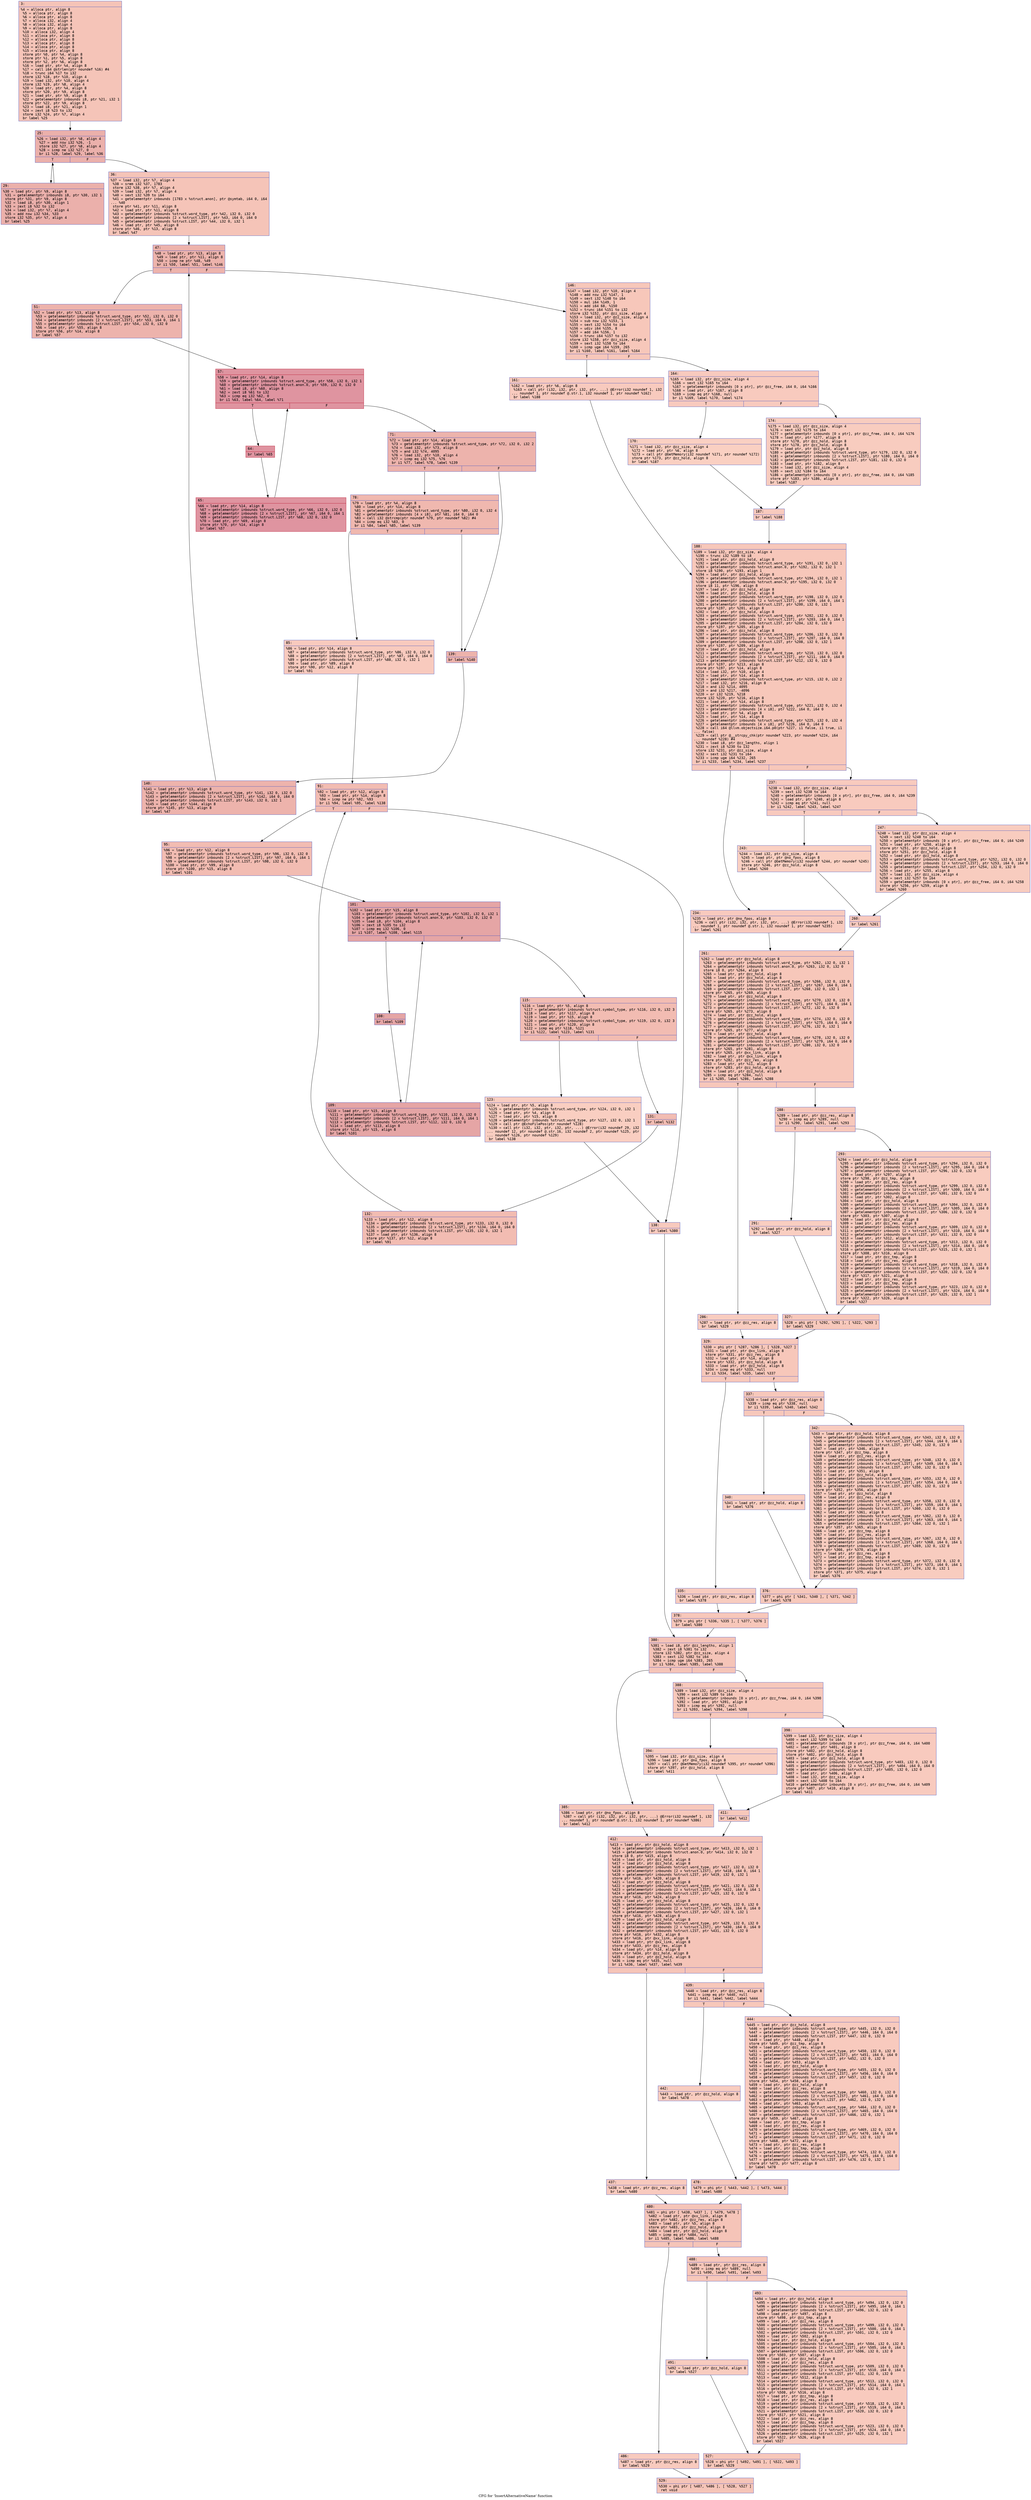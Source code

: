 digraph "CFG for 'InsertAlternativeName' function" {
	label="CFG for 'InsertAlternativeName' function";

	Node0x6000003647d0 [shape=record,color="#3d50c3ff", style=filled, fillcolor="#e97a5f70" fontname="Courier",label="{3:\l|  %4 = alloca ptr, align 8\l  %5 = alloca ptr, align 8\l  %6 = alloca ptr, align 8\l  %7 = alloca i32, align 4\l  %8 = alloca i32, align 4\l  %9 = alloca ptr, align 8\l  %10 = alloca i32, align 4\l  %11 = alloca ptr, align 8\l  %12 = alloca ptr, align 8\l  %13 = alloca ptr, align 8\l  %14 = alloca ptr, align 8\l  %15 = alloca ptr, align 8\l  store ptr %0, ptr %4, align 8\l  store ptr %1, ptr %5, align 8\l  store ptr %2, ptr %6, align 8\l  %16 = load ptr, ptr %4, align 8\l  %17 = call i64 @strlen(ptr noundef %16) #4\l  %18 = trunc i64 %17 to i32\l  store i32 %18, ptr %10, align 4\l  %19 = load i32, ptr %10, align 4\l  store i32 %19, ptr %8, align 4\l  %20 = load ptr, ptr %4, align 8\l  store ptr %20, ptr %9, align 8\l  %21 = load ptr, ptr %9, align 8\l  %22 = getelementptr inbounds i8, ptr %21, i32 1\l  store ptr %22, ptr %9, align 8\l  %23 = load i8, ptr %21, align 1\l  %24 = zext i8 %23 to i32\l  store i32 %24, ptr %7, align 4\l  br label %25\l}"];
	Node0x6000003647d0 -> Node0x600000364b90[tooltip="3 -> 25\nProbability 100.00%" ];
	Node0x600000364b90 [shape=record,color="#3d50c3ff", style=filled, fillcolor="#d24b4070" fontname="Courier",label="{25:\l|  %26 = load i32, ptr %8, align 4\l  %27 = add nsw i32 %26, -1\l  store i32 %27, ptr %8, align 4\l  %28 = icmp ne i32 %27, 0\l  br i1 %28, label %29, label %36\l|{<s0>T|<s1>F}}"];
	Node0x600000364b90:s0 -> Node0x600000364be0[tooltip="25 -> 29\nProbability 96.88%" ];
	Node0x600000364b90:s1 -> Node0x600000364c30[tooltip="25 -> 36\nProbability 3.12%" ];
	Node0x600000364be0 [shape=record,color="#3d50c3ff", style=filled, fillcolor="#d24b4070" fontname="Courier",label="{29:\l|  %30 = load ptr, ptr %9, align 8\l  %31 = getelementptr inbounds i8, ptr %30, i32 1\l  store ptr %31, ptr %9, align 8\l  %32 = load i8, ptr %30, align 1\l  %33 = zext i8 %32 to i32\l  %34 = load i32, ptr %7, align 4\l  %35 = add nsw i32 %34, %33\l  store i32 %35, ptr %7, align 4\l  br label %25\l}"];
	Node0x600000364be0 -> Node0x600000364b90[tooltip="29 -> 25\nProbability 100.00%" ];
	Node0x600000364c30 [shape=record,color="#3d50c3ff", style=filled, fillcolor="#e97a5f70" fontname="Courier",label="{36:\l|  %37 = load i32, ptr %7, align 4\l  %38 = srem i32 %37, 1783\l  store i32 %38, ptr %7, align 4\l  %39 = load i32, ptr %7, align 4\l  %40 = sext i32 %39 to i64\l  %41 = getelementptr inbounds [1783 x %struct.anon], ptr @symtab, i64 0, i64\l... %40\l  store ptr %41, ptr %11, align 8\l  %42 = load ptr, ptr %11, align 8\l  %43 = getelementptr inbounds %struct.word_type, ptr %42, i32 0, i32 0\l  %44 = getelementptr inbounds [2 x %struct.LIST], ptr %43, i64 0, i64 0\l  %45 = getelementptr inbounds %struct.LIST, ptr %44, i32 0, i32 1\l  %46 = load ptr, ptr %45, align 8\l  store ptr %46, ptr %13, align 8\l  br label %47\l}"];
	Node0x600000364c30 -> Node0x600000364c80[tooltip="36 -> 47\nProbability 100.00%" ];
	Node0x600000364c80 [shape=record,color="#3d50c3ff", style=filled, fillcolor="#d6524470" fontname="Courier",label="{47:\l|  %48 = load ptr, ptr %13, align 8\l  %49 = load ptr, ptr %11, align 8\l  %50 = icmp ne ptr %48, %49\l  br i1 %50, label %51, label %146\l|{<s0>T|<s1>F}}"];
	Node0x600000364c80:s0 -> Node0x600000364cd0[tooltip="47 -> 51\nProbability 96.88%" ];
	Node0x600000364c80:s1 -> Node0x6000003652c0[tooltip="47 -> 146\nProbability 3.12%" ];
	Node0x600000364cd0 [shape=record,color="#3d50c3ff", style=filled, fillcolor="#d6524470" fontname="Courier",label="{51:\l|  %52 = load ptr, ptr %13, align 8\l  %53 = getelementptr inbounds %struct.word_type, ptr %52, i32 0, i32 0\l  %54 = getelementptr inbounds [2 x %struct.LIST], ptr %53, i64 0, i64 1\l  %55 = getelementptr inbounds %struct.LIST, ptr %54, i32 0, i32 0\l  %56 = load ptr, ptr %55, align 8\l  store ptr %56, ptr %14, align 8\l  br label %57\l}"];
	Node0x600000364cd0 -> Node0x600000364d20[tooltip="51 -> 57\nProbability 100.00%" ];
	Node0x600000364d20 [shape=record,color="#b70d28ff", style=filled, fillcolor="#b70d2870" fontname="Courier",label="{57:\l|  %58 = load ptr, ptr %14, align 8\l  %59 = getelementptr inbounds %struct.word_type, ptr %58, i32 0, i32 1\l  %60 = getelementptr inbounds %struct.anon.0, ptr %59, i32 0, i32 0\l  %61 = load i8, ptr %60, align 8\l  %62 = zext i8 %61 to i32\l  %63 = icmp eq i32 %62, 0\l  br i1 %63, label %64, label %71\l|{<s0>T|<s1>F}}"];
	Node0x600000364d20:s0 -> Node0x600000364d70[tooltip="57 -> 64\nProbability 96.88%" ];
	Node0x600000364d20:s1 -> Node0x600000364e10[tooltip="57 -> 71\nProbability 3.12%" ];
	Node0x600000364d70 [shape=record,color="#b70d28ff", style=filled, fillcolor="#b70d2870" fontname="Courier",label="{64:\l|  br label %65\l}"];
	Node0x600000364d70 -> Node0x600000364dc0[tooltip="64 -> 65\nProbability 100.00%" ];
	Node0x600000364dc0 [shape=record,color="#b70d28ff", style=filled, fillcolor="#b70d2870" fontname="Courier",label="{65:\l|  %66 = load ptr, ptr %14, align 8\l  %67 = getelementptr inbounds %struct.word_type, ptr %66, i32 0, i32 0\l  %68 = getelementptr inbounds [2 x %struct.LIST], ptr %67, i64 0, i64 1\l  %69 = getelementptr inbounds %struct.LIST, ptr %68, i32 0, i32 0\l  %70 = load ptr, ptr %69, align 8\l  store ptr %70, ptr %14, align 8\l  br label %57\l}"];
	Node0x600000364dc0 -> Node0x600000364d20[tooltip="65 -> 57\nProbability 100.00%" ];
	Node0x600000364e10 [shape=record,color="#3d50c3ff", style=filled, fillcolor="#d6524470" fontname="Courier",label="{71:\l|  %72 = load ptr, ptr %14, align 8\l  %73 = getelementptr inbounds %struct.word_type, ptr %72, i32 0, i32 2\l  %74 = load i32, ptr %73, align 8\l  %75 = and i32 %74, 4095\l  %76 = load i32, ptr %10, align 4\l  %77 = icmp eq i32 %75, %76\l  br i1 %77, label %78, label %139\l|{<s0>T|<s1>F}}"];
	Node0x600000364e10:s0 -> Node0x600000364e60[tooltip="71 -> 78\nProbability 50.00%" ];
	Node0x600000364e10:s1 -> Node0x600000365220[tooltip="71 -> 139\nProbability 50.00%" ];
	Node0x600000364e60 [shape=record,color="#3d50c3ff", style=filled, fillcolor="#dc5d4a70" fontname="Courier",label="{78:\l|  %79 = load ptr, ptr %4, align 8\l  %80 = load ptr, ptr %14, align 8\l  %81 = getelementptr inbounds %struct.word_type, ptr %80, i32 0, i32 4\l  %82 = getelementptr inbounds [4 x i8], ptr %81, i64 0, i64 0\l  %83 = call i32 @strcmp(ptr noundef %79, ptr noundef %82) #4\l  %84 = icmp eq i32 %83, 0\l  br i1 %84, label %85, label %139\l|{<s0>T|<s1>F}}"];
	Node0x600000364e60:s0 -> Node0x600000364eb0[tooltip="78 -> 85\nProbability 3.12%" ];
	Node0x600000364e60:s1 -> Node0x600000365220[tooltip="78 -> 139\nProbability 96.88%" ];
	Node0x600000364eb0 [shape=record,color="#3d50c3ff", style=filled, fillcolor="#ef886b70" fontname="Courier",label="{85:\l|  %86 = load ptr, ptr %14, align 8\l  %87 = getelementptr inbounds %struct.word_type, ptr %86, i32 0, i32 0\l  %88 = getelementptr inbounds [2 x %struct.LIST], ptr %87, i64 0, i64 0\l  %89 = getelementptr inbounds %struct.LIST, ptr %88, i32 0, i32 1\l  %90 = load ptr, ptr %89, align 8\l  store ptr %90, ptr %12, align 8\l  br label %91\l}"];
	Node0x600000364eb0 -> Node0x600000364f00[tooltip="85 -> 91\nProbability 100.00%" ];
	Node0x600000364f00 [shape=record,color="#3d50c3ff", style=filled, fillcolor="#e1675170" fontname="Courier",label="{91:\l|  %92 = load ptr, ptr %12, align 8\l  %93 = load ptr, ptr %14, align 8\l  %94 = icmp ne ptr %92, %93\l  br i1 %94, label %95, label %138\l|{<s0>T|<s1>F}}"];
	Node0x600000364f00:s0 -> Node0x600000364f50[tooltip="91 -> 95\nProbability 96.88%" ];
	Node0x600000364f00:s1 -> Node0x6000003651d0[tooltip="91 -> 138\nProbability 3.12%" ];
	Node0x600000364f50 [shape=record,color="#3d50c3ff", style=filled, fillcolor="#e1675170" fontname="Courier",label="{95:\l|  %96 = load ptr, ptr %12, align 8\l  %97 = getelementptr inbounds %struct.word_type, ptr %96, i32 0, i32 0\l  %98 = getelementptr inbounds [2 x %struct.LIST], ptr %97, i64 0, i64 1\l  %99 = getelementptr inbounds %struct.LIST, ptr %98, i32 0, i32 0\l  %100 = load ptr, ptr %99, align 8\l  store ptr %100, ptr %15, align 8\l  br label %101\l}"];
	Node0x600000364f50 -> Node0x600000364fa0[tooltip="95 -> 101\nProbability 100.00%" ];
	Node0x600000364fa0 [shape=record,color="#3d50c3ff", style=filled, fillcolor="#c5333470" fontname="Courier",label="{101:\l|  %102 = load ptr, ptr %15, align 8\l  %103 = getelementptr inbounds %struct.word_type, ptr %102, i32 0, i32 1\l  %104 = getelementptr inbounds %struct.anon.0, ptr %103, i32 0, i32 0\l  %105 = load i8, ptr %104, align 8\l  %106 = zext i8 %105 to i32\l  %107 = icmp eq i32 %106, 0\l  br i1 %107, label %108, label %115\l|{<s0>T|<s1>F}}"];
	Node0x600000364fa0:s0 -> Node0x600000364ff0[tooltip="101 -> 108\nProbability 96.88%" ];
	Node0x600000364fa0:s1 -> Node0x600000365090[tooltip="101 -> 115\nProbability 3.12%" ];
	Node0x600000364ff0 [shape=record,color="#3d50c3ff", style=filled, fillcolor="#c5333470" fontname="Courier",label="{108:\l|  br label %109\l}"];
	Node0x600000364ff0 -> Node0x600000365040[tooltip="108 -> 109\nProbability 100.00%" ];
	Node0x600000365040 [shape=record,color="#3d50c3ff", style=filled, fillcolor="#c5333470" fontname="Courier",label="{109:\l|  %110 = load ptr, ptr %15, align 8\l  %111 = getelementptr inbounds %struct.word_type, ptr %110, i32 0, i32 0\l  %112 = getelementptr inbounds [2 x %struct.LIST], ptr %111, i64 0, i64 1\l  %113 = getelementptr inbounds %struct.LIST, ptr %112, i32 0, i32 0\l  %114 = load ptr, ptr %113, align 8\l  store ptr %114, ptr %15, align 8\l  br label %101\l}"];
	Node0x600000365040 -> Node0x600000364fa0[tooltip="109 -> 101\nProbability 100.00%" ];
	Node0x600000365090 [shape=record,color="#3d50c3ff", style=filled, fillcolor="#e1675170" fontname="Courier",label="{115:\l|  %116 = load ptr, ptr %5, align 8\l  %117 = getelementptr inbounds %struct.symbol_type, ptr %116, i32 0, i32 3\l  %118 = load ptr, ptr %117, align 8\l  %119 = load ptr, ptr %15, align 8\l  %120 = getelementptr inbounds %struct.symbol_type, ptr %119, i32 0, i32 3\l  %121 = load ptr, ptr %120, align 8\l  %122 = icmp eq ptr %118, %121\l  br i1 %122, label %123, label %131\l|{<s0>T|<s1>F}}"];
	Node0x600000365090:s0 -> Node0x6000003650e0[tooltip="115 -> 123\nProbability 3.12%" ];
	Node0x600000365090:s1 -> Node0x600000365130[tooltip="115 -> 131\nProbability 96.88%" ];
	Node0x6000003650e0 [shape=record,color="#3d50c3ff", style=filled, fillcolor="#f2907270" fontname="Courier",label="{123:\l|  %124 = load ptr, ptr %5, align 8\l  %125 = getelementptr inbounds %struct.word_type, ptr %124, i32 0, i32 1\l  %126 = load ptr, ptr %4, align 8\l  %127 = load ptr, ptr %15, align 8\l  %128 = getelementptr inbounds %struct.word_type, ptr %127, i32 0, i32 1\l  %129 = call ptr @EchoFilePos(ptr noundef %128)\l  %130 = call ptr (i32, i32, ptr, i32, ptr, ...) @Error(i32 noundef 29, i32\l... noundef 12, ptr noundef @.str.16, i32 noundef 2, ptr noundef %125, ptr\l... noundef %126, ptr noundef %129)\l  br label %138\l}"];
	Node0x6000003650e0 -> Node0x6000003651d0[tooltip="123 -> 138\nProbability 100.00%" ];
	Node0x600000365130 [shape=record,color="#3d50c3ff", style=filled, fillcolor="#e1675170" fontname="Courier",label="{131:\l|  br label %132\l}"];
	Node0x600000365130 -> Node0x600000365180[tooltip="131 -> 132\nProbability 100.00%" ];
	Node0x600000365180 [shape=record,color="#3d50c3ff", style=filled, fillcolor="#e1675170" fontname="Courier",label="{132:\l|  %133 = load ptr, ptr %12, align 8\l  %134 = getelementptr inbounds %struct.word_type, ptr %133, i32 0, i32 0\l  %135 = getelementptr inbounds [2 x %struct.LIST], ptr %134, i64 0, i64 0\l  %136 = getelementptr inbounds %struct.LIST, ptr %135, i32 0, i32 1\l  %137 = load ptr, ptr %136, align 8\l  store ptr %137, ptr %12, align 8\l  br label %91\l}"];
	Node0x600000365180 -> Node0x600000364f00[tooltip="132 -> 91\nProbability 100.00%" ];
	Node0x6000003651d0 [shape=record,color="#3d50c3ff", style=filled, fillcolor="#ef886b70" fontname="Courier",label="{138:\l|  br label %380\l}"];
	Node0x6000003651d0 -> Node0x600000365a90[tooltip="138 -> 380\nProbability 100.00%" ];
	Node0x600000365220 [shape=record,color="#3d50c3ff", style=filled, fillcolor="#d6524470" fontname="Courier",label="{139:\l|  br label %140\l}"];
	Node0x600000365220 -> Node0x600000365270[tooltip="139 -> 140\nProbability 100.00%" ];
	Node0x600000365270 [shape=record,color="#3d50c3ff", style=filled, fillcolor="#d6524470" fontname="Courier",label="{140:\l|  %141 = load ptr, ptr %13, align 8\l  %142 = getelementptr inbounds %struct.word_type, ptr %141, i32 0, i32 0\l  %143 = getelementptr inbounds [2 x %struct.LIST], ptr %142, i64 0, i64 0\l  %144 = getelementptr inbounds %struct.LIST, ptr %143, i32 0, i32 1\l  %145 = load ptr, ptr %144, align 8\l  store ptr %145, ptr %13, align 8\l  br label %47\l}"];
	Node0x600000365270 -> Node0x600000364c80[tooltip="140 -> 47\nProbability 100.00%" ];
	Node0x6000003652c0 [shape=record,color="#3d50c3ff", style=filled, fillcolor="#ec7f6370" fontname="Courier",label="{146:\l|  %147 = load i32, ptr %10, align 4\l  %148 = add nsw i32 %147, 1\l  %149 = sext i32 %148 to i64\l  %150 = mul i64 %149, 1\l  %151 = add i64 68, %150\l  %152 = trunc i64 %151 to i32\l  store i32 %152, ptr @zz_size, align 4\l  %153 = load i32, ptr @zz_size, align 4\l  %154 = sub nsw i32 %153, 1\l  %155 = sext i32 %154 to i64\l  %156 = udiv i64 %155, 8\l  %157 = add i64 %156, 1\l  %158 = trunc i64 %157 to i32\l  store i32 %158, ptr @zz_size, align 4\l  %159 = sext i32 %158 to i64\l  %160 = icmp uge i64 %159, 265\l  br i1 %160, label %161, label %164\l|{<s0>T|<s1>F}}"];
	Node0x6000003652c0:s0 -> Node0x600000365310[tooltip="146 -> 161\nProbability 50.00%" ];
	Node0x6000003652c0:s1 -> Node0x600000365360[tooltip="146 -> 164\nProbability 50.00%" ];
	Node0x600000365310 [shape=record,color="#3d50c3ff", style=filled, fillcolor="#ef886b70" fontname="Courier",label="{161:\l|  %162 = load ptr, ptr %6, align 8\l  %163 = call ptr (i32, i32, ptr, i32, ptr, ...) @Error(i32 noundef 1, i32\l... noundef 1, ptr noundef @.str.1, i32 noundef 1, ptr noundef %162)\l  br label %188\l}"];
	Node0x600000365310 -> Node0x6000003654a0[tooltip="161 -> 188\nProbability 100.00%" ];
	Node0x600000365360 [shape=record,color="#3d50c3ff", style=filled, fillcolor="#ef886b70" fontname="Courier",label="{164:\l|  %165 = load i32, ptr @zz_size, align 4\l  %166 = sext i32 %165 to i64\l  %167 = getelementptr inbounds [0 x ptr], ptr @zz_free, i64 0, i64 %166\l  %168 = load ptr, ptr %167, align 8\l  %169 = icmp eq ptr %168, null\l  br i1 %169, label %170, label %174\l|{<s0>T|<s1>F}}"];
	Node0x600000365360:s0 -> Node0x6000003653b0[tooltip="164 -> 170\nProbability 37.50%" ];
	Node0x600000365360:s1 -> Node0x600000365400[tooltip="164 -> 174\nProbability 62.50%" ];
	Node0x6000003653b0 [shape=record,color="#3d50c3ff", style=filled, fillcolor="#f3947570" fontname="Courier",label="{170:\l|  %171 = load i32, ptr @zz_size, align 4\l  %172 = load ptr, ptr %6, align 8\l  %173 = call ptr @GetMemory(i32 noundef %171, ptr noundef %172)\l  store ptr %173, ptr @zz_hold, align 8\l  br label %187\l}"];
	Node0x6000003653b0 -> Node0x600000365450[tooltip="170 -> 187\nProbability 100.00%" ];
	Node0x600000365400 [shape=record,color="#3d50c3ff", style=filled, fillcolor="#f08b6e70" fontname="Courier",label="{174:\l|  %175 = load i32, ptr @zz_size, align 4\l  %176 = sext i32 %175 to i64\l  %177 = getelementptr inbounds [0 x ptr], ptr @zz_free, i64 0, i64 %176\l  %178 = load ptr, ptr %177, align 8\l  store ptr %178, ptr @zz_hold, align 8\l  store ptr %178, ptr @zz_hold, align 8\l  %179 = load ptr, ptr @zz_hold, align 8\l  %180 = getelementptr inbounds %struct.word_type, ptr %179, i32 0, i32 0\l  %181 = getelementptr inbounds [2 x %struct.LIST], ptr %180, i64 0, i64 0\l  %182 = getelementptr inbounds %struct.LIST, ptr %181, i32 0, i32 0\l  %183 = load ptr, ptr %182, align 8\l  %184 = load i32, ptr @zz_size, align 4\l  %185 = sext i32 %184 to i64\l  %186 = getelementptr inbounds [0 x ptr], ptr @zz_free, i64 0, i64 %185\l  store ptr %183, ptr %186, align 8\l  br label %187\l}"];
	Node0x600000365400 -> Node0x600000365450[tooltip="174 -> 187\nProbability 100.00%" ];
	Node0x600000365450 [shape=record,color="#3d50c3ff", style=filled, fillcolor="#ef886b70" fontname="Courier",label="{187:\l|  br label %188\l}"];
	Node0x600000365450 -> Node0x6000003654a0[tooltip="187 -> 188\nProbability 100.00%" ];
	Node0x6000003654a0 [shape=record,color="#3d50c3ff", style=filled, fillcolor="#ec7f6370" fontname="Courier",label="{188:\l|  %189 = load i32, ptr @zz_size, align 4\l  %190 = trunc i32 %189 to i8\l  %191 = load ptr, ptr @zz_hold, align 8\l  %192 = getelementptr inbounds %struct.word_type, ptr %191, i32 0, i32 1\l  %193 = getelementptr inbounds %struct.anon.0, ptr %192, i32 0, i32 1\l  store i8 %190, ptr %193, align 1\l  %194 = load ptr, ptr @zz_hold, align 8\l  %195 = getelementptr inbounds %struct.word_type, ptr %194, i32 0, i32 1\l  %196 = getelementptr inbounds %struct.anon.0, ptr %195, i32 0, i32 0\l  store i8 11, ptr %196, align 8\l  %197 = load ptr, ptr @zz_hold, align 8\l  %198 = load ptr, ptr @zz_hold, align 8\l  %199 = getelementptr inbounds %struct.word_type, ptr %198, i32 0, i32 0\l  %200 = getelementptr inbounds [2 x %struct.LIST], ptr %199, i64 0, i64 1\l  %201 = getelementptr inbounds %struct.LIST, ptr %200, i32 0, i32 1\l  store ptr %197, ptr %201, align 8\l  %202 = load ptr, ptr @zz_hold, align 8\l  %203 = getelementptr inbounds %struct.word_type, ptr %202, i32 0, i32 0\l  %204 = getelementptr inbounds [2 x %struct.LIST], ptr %203, i64 0, i64 1\l  %205 = getelementptr inbounds %struct.LIST, ptr %204, i32 0, i32 0\l  store ptr %197, ptr %205, align 8\l  %206 = load ptr, ptr @zz_hold, align 8\l  %207 = getelementptr inbounds %struct.word_type, ptr %206, i32 0, i32 0\l  %208 = getelementptr inbounds [2 x %struct.LIST], ptr %207, i64 0, i64 0\l  %209 = getelementptr inbounds %struct.LIST, ptr %208, i32 0, i32 1\l  store ptr %197, ptr %209, align 8\l  %210 = load ptr, ptr @zz_hold, align 8\l  %211 = getelementptr inbounds %struct.word_type, ptr %210, i32 0, i32 0\l  %212 = getelementptr inbounds [2 x %struct.LIST], ptr %211, i64 0, i64 0\l  %213 = getelementptr inbounds %struct.LIST, ptr %212, i32 0, i32 0\l  store ptr %197, ptr %213, align 8\l  store ptr %197, ptr %14, align 8\l  %214 = load i32, ptr %10, align 4\l  %215 = load ptr, ptr %14, align 8\l  %216 = getelementptr inbounds %struct.word_type, ptr %215, i32 0, i32 2\l  %217 = load i32, ptr %216, align 8\l  %218 = and i32 %214, 4095\l  %219 = and i32 %217, -4096\l  %220 = or i32 %219, %218\l  store i32 %220, ptr %216, align 8\l  %221 = load ptr, ptr %14, align 8\l  %222 = getelementptr inbounds %struct.word_type, ptr %221, i32 0, i32 4\l  %223 = getelementptr inbounds [4 x i8], ptr %222, i64 0, i64 0\l  %224 = load ptr, ptr %4, align 8\l  %225 = load ptr, ptr %14, align 8\l  %226 = getelementptr inbounds %struct.word_type, ptr %225, i32 0, i32 4\l  %227 = getelementptr inbounds [4 x i8], ptr %226, i64 0, i64 0\l  %228 = call i64 @llvm.objectsize.i64.p0(ptr %227, i1 false, i1 true, i1\l... false)\l  %229 = call ptr @__strcpy_chk(ptr noundef %223, ptr noundef %224, i64\l... noundef %228) #4\l  %230 = load i8, ptr @zz_lengths, align 1\l  %231 = zext i8 %230 to i32\l  store i32 %231, ptr @zz_size, align 4\l  %232 = sext i32 %231 to i64\l  %233 = icmp uge i64 %232, 265\l  br i1 %233, label %234, label %237\l|{<s0>T|<s1>F}}"];
	Node0x6000003654a0:s0 -> Node0x6000003654f0[tooltip="188 -> 234\nProbability 50.00%" ];
	Node0x6000003654a0:s1 -> Node0x600000365540[tooltip="188 -> 237\nProbability 50.00%" ];
	Node0x6000003654f0 [shape=record,color="#3d50c3ff", style=filled, fillcolor="#ef886b70" fontname="Courier",label="{234:\l|  %235 = load ptr, ptr @no_fpos, align 8\l  %236 = call ptr (i32, i32, ptr, i32, ptr, ...) @Error(i32 noundef 1, i32\l... noundef 1, ptr noundef @.str.1, i32 noundef 1, ptr noundef %235)\l  br label %261\l}"];
	Node0x6000003654f0 -> Node0x600000365680[tooltip="234 -> 261\nProbability 100.00%" ];
	Node0x600000365540 [shape=record,color="#3d50c3ff", style=filled, fillcolor="#ef886b70" fontname="Courier",label="{237:\l|  %238 = load i32, ptr @zz_size, align 4\l  %239 = sext i32 %238 to i64\l  %240 = getelementptr inbounds [0 x ptr], ptr @zz_free, i64 0, i64 %239\l  %241 = load ptr, ptr %240, align 8\l  %242 = icmp eq ptr %241, null\l  br i1 %242, label %243, label %247\l|{<s0>T|<s1>F}}"];
	Node0x600000365540:s0 -> Node0x600000365590[tooltip="237 -> 243\nProbability 37.50%" ];
	Node0x600000365540:s1 -> Node0x6000003655e0[tooltip="237 -> 247\nProbability 62.50%" ];
	Node0x600000365590 [shape=record,color="#3d50c3ff", style=filled, fillcolor="#f3947570" fontname="Courier",label="{243:\l|  %244 = load i32, ptr @zz_size, align 4\l  %245 = load ptr, ptr @no_fpos, align 8\l  %246 = call ptr @GetMemory(i32 noundef %244, ptr noundef %245)\l  store ptr %246, ptr @zz_hold, align 8\l  br label %260\l}"];
	Node0x600000365590 -> Node0x600000365630[tooltip="243 -> 260\nProbability 100.00%" ];
	Node0x6000003655e0 [shape=record,color="#3d50c3ff", style=filled, fillcolor="#f08b6e70" fontname="Courier",label="{247:\l|  %248 = load i32, ptr @zz_size, align 4\l  %249 = sext i32 %248 to i64\l  %250 = getelementptr inbounds [0 x ptr], ptr @zz_free, i64 0, i64 %249\l  %251 = load ptr, ptr %250, align 8\l  store ptr %251, ptr @zz_hold, align 8\l  store ptr %251, ptr @zz_hold, align 8\l  %252 = load ptr, ptr @zz_hold, align 8\l  %253 = getelementptr inbounds %struct.word_type, ptr %252, i32 0, i32 0\l  %254 = getelementptr inbounds [2 x %struct.LIST], ptr %253, i64 0, i64 0\l  %255 = getelementptr inbounds %struct.LIST, ptr %254, i32 0, i32 0\l  %256 = load ptr, ptr %255, align 8\l  %257 = load i32, ptr @zz_size, align 4\l  %258 = sext i32 %257 to i64\l  %259 = getelementptr inbounds [0 x ptr], ptr @zz_free, i64 0, i64 %258\l  store ptr %256, ptr %259, align 8\l  br label %260\l}"];
	Node0x6000003655e0 -> Node0x600000365630[tooltip="247 -> 260\nProbability 100.00%" ];
	Node0x600000365630 [shape=record,color="#3d50c3ff", style=filled, fillcolor="#ef886b70" fontname="Courier",label="{260:\l|  br label %261\l}"];
	Node0x600000365630 -> Node0x600000365680[tooltip="260 -> 261\nProbability 100.00%" ];
	Node0x600000365680 [shape=record,color="#3d50c3ff", style=filled, fillcolor="#ec7f6370" fontname="Courier",label="{261:\l|  %262 = load ptr, ptr @zz_hold, align 8\l  %263 = getelementptr inbounds %struct.word_type, ptr %262, i32 0, i32 1\l  %264 = getelementptr inbounds %struct.anon.0, ptr %263, i32 0, i32 0\l  store i8 0, ptr %264, align 8\l  %265 = load ptr, ptr @zz_hold, align 8\l  %266 = load ptr, ptr @zz_hold, align 8\l  %267 = getelementptr inbounds %struct.word_type, ptr %266, i32 0, i32 0\l  %268 = getelementptr inbounds [2 x %struct.LIST], ptr %267, i64 0, i64 1\l  %269 = getelementptr inbounds %struct.LIST, ptr %268, i32 0, i32 1\l  store ptr %265, ptr %269, align 8\l  %270 = load ptr, ptr @zz_hold, align 8\l  %271 = getelementptr inbounds %struct.word_type, ptr %270, i32 0, i32 0\l  %272 = getelementptr inbounds [2 x %struct.LIST], ptr %271, i64 0, i64 1\l  %273 = getelementptr inbounds %struct.LIST, ptr %272, i32 0, i32 0\l  store ptr %265, ptr %273, align 8\l  %274 = load ptr, ptr @zz_hold, align 8\l  %275 = getelementptr inbounds %struct.word_type, ptr %274, i32 0, i32 0\l  %276 = getelementptr inbounds [2 x %struct.LIST], ptr %275, i64 0, i64 0\l  %277 = getelementptr inbounds %struct.LIST, ptr %276, i32 0, i32 1\l  store ptr %265, ptr %277, align 8\l  %278 = load ptr, ptr @zz_hold, align 8\l  %279 = getelementptr inbounds %struct.word_type, ptr %278, i32 0, i32 0\l  %280 = getelementptr inbounds [2 x %struct.LIST], ptr %279, i64 0, i64 0\l  %281 = getelementptr inbounds %struct.LIST, ptr %280, i32 0, i32 0\l  store ptr %265, ptr %281, align 8\l  store ptr %265, ptr @xx_link, align 8\l  %282 = load ptr, ptr @xx_link, align 8\l  store ptr %282, ptr @zz_res, align 8\l  %283 = load ptr, ptr %11, align 8\l  store ptr %283, ptr @zz_hold, align 8\l  %284 = load ptr, ptr @zz_hold, align 8\l  %285 = icmp eq ptr %284, null\l  br i1 %285, label %286, label %288\l|{<s0>T|<s1>F}}"];
	Node0x600000365680:s0 -> Node0x6000003656d0[tooltip="261 -> 286\nProbability 37.50%" ];
	Node0x600000365680:s1 -> Node0x600000365720[tooltip="261 -> 288\nProbability 62.50%" ];
	Node0x6000003656d0 [shape=record,color="#3d50c3ff", style=filled, fillcolor="#f08b6e70" fontname="Courier",label="{286:\l|  %287 = load ptr, ptr @zz_res, align 8\l  br label %329\l}"];
	Node0x6000003656d0 -> Node0x600000365860[tooltip="286 -> 329\nProbability 100.00%" ];
	Node0x600000365720 [shape=record,color="#3d50c3ff", style=filled, fillcolor="#ed836670" fontname="Courier",label="{288:\l|  %289 = load ptr, ptr @zz_res, align 8\l  %290 = icmp eq ptr %289, null\l  br i1 %290, label %291, label %293\l|{<s0>T|<s1>F}}"];
	Node0x600000365720:s0 -> Node0x600000365770[tooltip="288 -> 291\nProbability 37.50%" ];
	Node0x600000365720:s1 -> Node0x6000003657c0[tooltip="288 -> 293\nProbability 62.50%" ];
	Node0x600000365770 [shape=record,color="#3d50c3ff", style=filled, fillcolor="#f2907270" fontname="Courier",label="{291:\l|  %292 = load ptr, ptr @zz_hold, align 8\l  br label %327\l}"];
	Node0x600000365770 -> Node0x600000365810[tooltip="291 -> 327\nProbability 100.00%" ];
	Node0x6000003657c0 [shape=record,color="#3d50c3ff", style=filled, fillcolor="#f08b6e70" fontname="Courier",label="{293:\l|  %294 = load ptr, ptr @zz_hold, align 8\l  %295 = getelementptr inbounds %struct.word_type, ptr %294, i32 0, i32 0\l  %296 = getelementptr inbounds [2 x %struct.LIST], ptr %295, i64 0, i64 0\l  %297 = getelementptr inbounds %struct.LIST, ptr %296, i32 0, i32 0\l  %298 = load ptr, ptr %297, align 8\l  store ptr %298, ptr @zz_tmp, align 8\l  %299 = load ptr, ptr @zz_res, align 8\l  %300 = getelementptr inbounds %struct.word_type, ptr %299, i32 0, i32 0\l  %301 = getelementptr inbounds [2 x %struct.LIST], ptr %300, i64 0, i64 0\l  %302 = getelementptr inbounds %struct.LIST, ptr %301, i32 0, i32 0\l  %303 = load ptr, ptr %302, align 8\l  %304 = load ptr, ptr @zz_hold, align 8\l  %305 = getelementptr inbounds %struct.word_type, ptr %304, i32 0, i32 0\l  %306 = getelementptr inbounds [2 x %struct.LIST], ptr %305, i64 0, i64 0\l  %307 = getelementptr inbounds %struct.LIST, ptr %306, i32 0, i32 0\l  store ptr %303, ptr %307, align 8\l  %308 = load ptr, ptr @zz_hold, align 8\l  %309 = load ptr, ptr @zz_res, align 8\l  %310 = getelementptr inbounds %struct.word_type, ptr %309, i32 0, i32 0\l  %311 = getelementptr inbounds [2 x %struct.LIST], ptr %310, i64 0, i64 0\l  %312 = getelementptr inbounds %struct.LIST, ptr %311, i32 0, i32 0\l  %313 = load ptr, ptr %312, align 8\l  %314 = getelementptr inbounds %struct.word_type, ptr %313, i32 0, i32 0\l  %315 = getelementptr inbounds [2 x %struct.LIST], ptr %314, i64 0, i64 0\l  %316 = getelementptr inbounds %struct.LIST, ptr %315, i32 0, i32 1\l  store ptr %308, ptr %316, align 8\l  %317 = load ptr, ptr @zz_tmp, align 8\l  %318 = load ptr, ptr @zz_res, align 8\l  %319 = getelementptr inbounds %struct.word_type, ptr %318, i32 0, i32 0\l  %320 = getelementptr inbounds [2 x %struct.LIST], ptr %319, i64 0, i64 0\l  %321 = getelementptr inbounds %struct.LIST, ptr %320, i32 0, i32 0\l  store ptr %317, ptr %321, align 8\l  %322 = load ptr, ptr @zz_res, align 8\l  %323 = load ptr, ptr @zz_tmp, align 8\l  %324 = getelementptr inbounds %struct.word_type, ptr %323, i32 0, i32 0\l  %325 = getelementptr inbounds [2 x %struct.LIST], ptr %324, i64 0, i64 0\l  %326 = getelementptr inbounds %struct.LIST, ptr %325, i32 0, i32 1\l  store ptr %322, ptr %326, align 8\l  br label %327\l}"];
	Node0x6000003657c0 -> Node0x600000365810[tooltip="293 -> 327\nProbability 100.00%" ];
	Node0x600000365810 [shape=record,color="#3d50c3ff", style=filled, fillcolor="#ed836670" fontname="Courier",label="{327:\l|  %328 = phi ptr [ %292, %291 ], [ %322, %293 ]\l  br label %329\l}"];
	Node0x600000365810 -> Node0x600000365860[tooltip="327 -> 329\nProbability 100.00%" ];
	Node0x600000365860 [shape=record,color="#3d50c3ff", style=filled, fillcolor="#ec7f6370" fontname="Courier",label="{329:\l|  %330 = phi ptr [ %287, %286 ], [ %328, %327 ]\l  %331 = load ptr, ptr @xx_link, align 8\l  store ptr %331, ptr @zz_res, align 8\l  %332 = load ptr, ptr %14, align 8\l  store ptr %332, ptr @zz_hold, align 8\l  %333 = load ptr, ptr @zz_hold, align 8\l  %334 = icmp eq ptr %333, null\l  br i1 %334, label %335, label %337\l|{<s0>T|<s1>F}}"];
	Node0x600000365860:s0 -> Node0x6000003658b0[tooltip="329 -> 335\nProbability 37.50%" ];
	Node0x600000365860:s1 -> Node0x600000365900[tooltip="329 -> 337\nProbability 62.50%" ];
	Node0x6000003658b0 [shape=record,color="#3d50c3ff", style=filled, fillcolor="#f08b6e70" fontname="Courier",label="{335:\l|  %336 = load ptr, ptr @zz_res, align 8\l  br label %378\l}"];
	Node0x6000003658b0 -> Node0x600000365a40[tooltip="335 -> 378\nProbability 100.00%" ];
	Node0x600000365900 [shape=record,color="#3d50c3ff", style=filled, fillcolor="#ed836670" fontname="Courier",label="{337:\l|  %338 = load ptr, ptr @zz_res, align 8\l  %339 = icmp eq ptr %338, null\l  br i1 %339, label %340, label %342\l|{<s0>T|<s1>F}}"];
	Node0x600000365900:s0 -> Node0x600000365950[tooltip="337 -> 340\nProbability 37.50%" ];
	Node0x600000365900:s1 -> Node0x6000003659a0[tooltip="337 -> 342\nProbability 62.50%" ];
	Node0x600000365950 [shape=record,color="#3d50c3ff", style=filled, fillcolor="#f2907270" fontname="Courier",label="{340:\l|  %341 = load ptr, ptr @zz_hold, align 8\l  br label %376\l}"];
	Node0x600000365950 -> Node0x6000003659f0[tooltip="340 -> 376\nProbability 100.00%" ];
	Node0x6000003659a0 [shape=record,color="#3d50c3ff", style=filled, fillcolor="#f08b6e70" fontname="Courier",label="{342:\l|  %343 = load ptr, ptr @zz_hold, align 8\l  %344 = getelementptr inbounds %struct.word_type, ptr %343, i32 0, i32 0\l  %345 = getelementptr inbounds [2 x %struct.LIST], ptr %344, i64 0, i64 1\l  %346 = getelementptr inbounds %struct.LIST, ptr %345, i32 0, i32 0\l  %347 = load ptr, ptr %346, align 8\l  store ptr %347, ptr @zz_tmp, align 8\l  %348 = load ptr, ptr @zz_res, align 8\l  %349 = getelementptr inbounds %struct.word_type, ptr %348, i32 0, i32 0\l  %350 = getelementptr inbounds [2 x %struct.LIST], ptr %349, i64 0, i64 1\l  %351 = getelementptr inbounds %struct.LIST, ptr %350, i32 0, i32 0\l  %352 = load ptr, ptr %351, align 8\l  %353 = load ptr, ptr @zz_hold, align 8\l  %354 = getelementptr inbounds %struct.word_type, ptr %353, i32 0, i32 0\l  %355 = getelementptr inbounds [2 x %struct.LIST], ptr %354, i64 0, i64 1\l  %356 = getelementptr inbounds %struct.LIST, ptr %355, i32 0, i32 0\l  store ptr %352, ptr %356, align 8\l  %357 = load ptr, ptr @zz_hold, align 8\l  %358 = load ptr, ptr @zz_res, align 8\l  %359 = getelementptr inbounds %struct.word_type, ptr %358, i32 0, i32 0\l  %360 = getelementptr inbounds [2 x %struct.LIST], ptr %359, i64 0, i64 1\l  %361 = getelementptr inbounds %struct.LIST, ptr %360, i32 0, i32 0\l  %362 = load ptr, ptr %361, align 8\l  %363 = getelementptr inbounds %struct.word_type, ptr %362, i32 0, i32 0\l  %364 = getelementptr inbounds [2 x %struct.LIST], ptr %363, i64 0, i64 1\l  %365 = getelementptr inbounds %struct.LIST, ptr %364, i32 0, i32 1\l  store ptr %357, ptr %365, align 8\l  %366 = load ptr, ptr @zz_tmp, align 8\l  %367 = load ptr, ptr @zz_res, align 8\l  %368 = getelementptr inbounds %struct.word_type, ptr %367, i32 0, i32 0\l  %369 = getelementptr inbounds [2 x %struct.LIST], ptr %368, i64 0, i64 1\l  %370 = getelementptr inbounds %struct.LIST, ptr %369, i32 0, i32 0\l  store ptr %366, ptr %370, align 8\l  %371 = load ptr, ptr @zz_res, align 8\l  %372 = load ptr, ptr @zz_tmp, align 8\l  %373 = getelementptr inbounds %struct.word_type, ptr %372, i32 0, i32 0\l  %374 = getelementptr inbounds [2 x %struct.LIST], ptr %373, i64 0, i64 1\l  %375 = getelementptr inbounds %struct.LIST, ptr %374, i32 0, i32 1\l  store ptr %371, ptr %375, align 8\l  br label %376\l}"];
	Node0x6000003659a0 -> Node0x6000003659f0[tooltip="342 -> 376\nProbability 100.00%" ];
	Node0x6000003659f0 [shape=record,color="#3d50c3ff", style=filled, fillcolor="#ed836670" fontname="Courier",label="{376:\l|  %377 = phi ptr [ %341, %340 ], [ %371, %342 ]\l  br label %378\l}"];
	Node0x6000003659f0 -> Node0x600000365a40[tooltip="376 -> 378\nProbability 100.00%" ];
	Node0x600000365a40 [shape=record,color="#3d50c3ff", style=filled, fillcolor="#ec7f6370" fontname="Courier",label="{378:\l|  %379 = phi ptr [ %336, %335 ], [ %377, %376 ]\l  br label %380\l}"];
	Node0x600000365a40 -> Node0x600000365a90[tooltip="378 -> 380\nProbability 100.00%" ];
	Node0x600000365a90 [shape=record,color="#3d50c3ff", style=filled, fillcolor="#e97a5f70" fontname="Courier",label="{380:\l|  %381 = load i8, ptr @zz_lengths, align 1\l  %382 = zext i8 %381 to i32\l  store i32 %382, ptr @zz_size, align 4\l  %383 = sext i32 %382 to i64\l  %384 = icmp uge i64 %383, 265\l  br i1 %384, label %385, label %388\l|{<s0>T|<s1>F}}"];
	Node0x600000365a90:s0 -> Node0x600000365ae0[tooltip="380 -> 385\nProbability 50.00%" ];
	Node0x600000365a90:s1 -> Node0x600000365b30[tooltip="380 -> 388\nProbability 50.00%" ];
	Node0x600000365ae0 [shape=record,color="#3d50c3ff", style=filled, fillcolor="#ed836670" fontname="Courier",label="{385:\l|  %386 = load ptr, ptr @no_fpos, align 8\l  %387 = call ptr (i32, i32, ptr, i32, ptr, ...) @Error(i32 noundef 1, i32\l... noundef 1, ptr noundef @.str.1, i32 noundef 1, ptr noundef %386)\l  br label %412\l}"];
	Node0x600000365ae0 -> Node0x600000365c70[tooltip="385 -> 412\nProbability 100.00%" ];
	Node0x600000365b30 [shape=record,color="#3d50c3ff", style=filled, fillcolor="#ed836670" fontname="Courier",label="{388:\l|  %389 = load i32, ptr @zz_size, align 4\l  %390 = sext i32 %389 to i64\l  %391 = getelementptr inbounds [0 x ptr], ptr @zz_free, i64 0, i64 %390\l  %392 = load ptr, ptr %391, align 8\l  %393 = icmp eq ptr %392, null\l  br i1 %393, label %394, label %398\l|{<s0>T|<s1>F}}"];
	Node0x600000365b30:s0 -> Node0x600000365b80[tooltip="388 -> 394\nProbability 37.50%" ];
	Node0x600000365b30:s1 -> Node0x600000365bd0[tooltip="388 -> 398\nProbability 62.50%" ];
	Node0x600000365b80 [shape=record,color="#3d50c3ff", style=filled, fillcolor="#f2907270" fontname="Courier",label="{394:\l|  %395 = load i32, ptr @zz_size, align 4\l  %396 = load ptr, ptr @no_fpos, align 8\l  %397 = call ptr @GetMemory(i32 noundef %395, ptr noundef %396)\l  store ptr %397, ptr @zz_hold, align 8\l  br label %411\l}"];
	Node0x600000365b80 -> Node0x600000365c20[tooltip="394 -> 411\nProbability 100.00%" ];
	Node0x600000365bd0 [shape=record,color="#3d50c3ff", style=filled, fillcolor="#ef886b70" fontname="Courier",label="{398:\l|  %399 = load i32, ptr @zz_size, align 4\l  %400 = sext i32 %399 to i64\l  %401 = getelementptr inbounds [0 x ptr], ptr @zz_free, i64 0, i64 %400\l  %402 = load ptr, ptr %401, align 8\l  store ptr %402, ptr @zz_hold, align 8\l  store ptr %402, ptr @zz_hold, align 8\l  %403 = load ptr, ptr @zz_hold, align 8\l  %404 = getelementptr inbounds %struct.word_type, ptr %403, i32 0, i32 0\l  %405 = getelementptr inbounds [2 x %struct.LIST], ptr %404, i64 0, i64 0\l  %406 = getelementptr inbounds %struct.LIST, ptr %405, i32 0, i32 0\l  %407 = load ptr, ptr %406, align 8\l  %408 = load i32, ptr @zz_size, align 4\l  %409 = sext i32 %408 to i64\l  %410 = getelementptr inbounds [0 x ptr], ptr @zz_free, i64 0, i64 %409\l  store ptr %407, ptr %410, align 8\l  br label %411\l}"];
	Node0x600000365bd0 -> Node0x600000365c20[tooltip="398 -> 411\nProbability 100.00%" ];
	Node0x600000365c20 [shape=record,color="#3d50c3ff", style=filled, fillcolor="#ed836670" fontname="Courier",label="{411:\l|  br label %412\l}"];
	Node0x600000365c20 -> Node0x600000365c70[tooltip="411 -> 412\nProbability 100.00%" ];
	Node0x600000365c70 [shape=record,color="#3d50c3ff", style=filled, fillcolor="#e97a5f70" fontname="Courier",label="{412:\l|  %413 = load ptr, ptr @zz_hold, align 8\l  %414 = getelementptr inbounds %struct.word_type, ptr %413, i32 0, i32 1\l  %415 = getelementptr inbounds %struct.anon.0, ptr %414, i32 0, i32 0\l  store i8 0, ptr %415, align 8\l  %416 = load ptr, ptr @zz_hold, align 8\l  %417 = load ptr, ptr @zz_hold, align 8\l  %418 = getelementptr inbounds %struct.word_type, ptr %417, i32 0, i32 0\l  %419 = getelementptr inbounds [2 x %struct.LIST], ptr %418, i64 0, i64 1\l  %420 = getelementptr inbounds %struct.LIST, ptr %419, i32 0, i32 1\l  store ptr %416, ptr %420, align 8\l  %421 = load ptr, ptr @zz_hold, align 8\l  %422 = getelementptr inbounds %struct.word_type, ptr %421, i32 0, i32 0\l  %423 = getelementptr inbounds [2 x %struct.LIST], ptr %422, i64 0, i64 1\l  %424 = getelementptr inbounds %struct.LIST, ptr %423, i32 0, i32 0\l  store ptr %416, ptr %424, align 8\l  %425 = load ptr, ptr @zz_hold, align 8\l  %426 = getelementptr inbounds %struct.word_type, ptr %425, i32 0, i32 0\l  %427 = getelementptr inbounds [2 x %struct.LIST], ptr %426, i64 0, i64 0\l  %428 = getelementptr inbounds %struct.LIST, ptr %427, i32 0, i32 1\l  store ptr %416, ptr %428, align 8\l  %429 = load ptr, ptr @zz_hold, align 8\l  %430 = getelementptr inbounds %struct.word_type, ptr %429, i32 0, i32 0\l  %431 = getelementptr inbounds [2 x %struct.LIST], ptr %430, i64 0, i64 0\l  %432 = getelementptr inbounds %struct.LIST, ptr %431, i32 0, i32 0\l  store ptr %416, ptr %432, align 8\l  store ptr %416, ptr @xx_link, align 8\l  %433 = load ptr, ptr @xx_link, align 8\l  store ptr %433, ptr @zz_res, align 8\l  %434 = load ptr, ptr %14, align 8\l  store ptr %434, ptr @zz_hold, align 8\l  %435 = load ptr, ptr @zz_hold, align 8\l  %436 = icmp eq ptr %435, null\l  br i1 %436, label %437, label %439\l|{<s0>T|<s1>F}}"];
	Node0x600000365c70:s0 -> Node0x600000365cc0[tooltip="412 -> 437\nProbability 37.50%" ];
	Node0x600000365c70:s1 -> Node0x600000365d10[tooltip="412 -> 439\nProbability 62.50%" ];
	Node0x600000365cc0 [shape=record,color="#3d50c3ff", style=filled, fillcolor="#ef886b70" fontname="Courier",label="{437:\l|  %438 = load ptr, ptr @zz_res, align 8\l  br label %480\l}"];
	Node0x600000365cc0 -> Node0x600000365e50[tooltip="437 -> 480\nProbability 100.00%" ];
	Node0x600000365d10 [shape=record,color="#3d50c3ff", style=filled, fillcolor="#ec7f6370" fontname="Courier",label="{439:\l|  %440 = load ptr, ptr @zz_res, align 8\l  %441 = icmp eq ptr %440, null\l  br i1 %441, label %442, label %444\l|{<s0>T|<s1>F}}"];
	Node0x600000365d10:s0 -> Node0x600000365d60[tooltip="439 -> 442\nProbability 37.50%" ];
	Node0x600000365d10:s1 -> Node0x600000365db0[tooltip="439 -> 444\nProbability 62.50%" ];
	Node0x600000365d60 [shape=record,color="#3d50c3ff", style=filled, fillcolor="#f08b6e70" fontname="Courier",label="{442:\l|  %443 = load ptr, ptr @zz_hold, align 8\l  br label %478\l}"];
	Node0x600000365d60 -> Node0x600000365e00[tooltip="442 -> 478\nProbability 100.00%" ];
	Node0x600000365db0 [shape=record,color="#3d50c3ff", style=filled, fillcolor="#ef886b70" fontname="Courier",label="{444:\l|  %445 = load ptr, ptr @zz_hold, align 8\l  %446 = getelementptr inbounds %struct.word_type, ptr %445, i32 0, i32 0\l  %447 = getelementptr inbounds [2 x %struct.LIST], ptr %446, i64 0, i64 0\l  %448 = getelementptr inbounds %struct.LIST, ptr %447, i32 0, i32 0\l  %449 = load ptr, ptr %448, align 8\l  store ptr %449, ptr @zz_tmp, align 8\l  %450 = load ptr, ptr @zz_res, align 8\l  %451 = getelementptr inbounds %struct.word_type, ptr %450, i32 0, i32 0\l  %452 = getelementptr inbounds [2 x %struct.LIST], ptr %451, i64 0, i64 0\l  %453 = getelementptr inbounds %struct.LIST, ptr %452, i32 0, i32 0\l  %454 = load ptr, ptr %453, align 8\l  %455 = load ptr, ptr @zz_hold, align 8\l  %456 = getelementptr inbounds %struct.word_type, ptr %455, i32 0, i32 0\l  %457 = getelementptr inbounds [2 x %struct.LIST], ptr %456, i64 0, i64 0\l  %458 = getelementptr inbounds %struct.LIST, ptr %457, i32 0, i32 0\l  store ptr %454, ptr %458, align 8\l  %459 = load ptr, ptr @zz_hold, align 8\l  %460 = load ptr, ptr @zz_res, align 8\l  %461 = getelementptr inbounds %struct.word_type, ptr %460, i32 0, i32 0\l  %462 = getelementptr inbounds [2 x %struct.LIST], ptr %461, i64 0, i64 0\l  %463 = getelementptr inbounds %struct.LIST, ptr %462, i32 0, i32 0\l  %464 = load ptr, ptr %463, align 8\l  %465 = getelementptr inbounds %struct.word_type, ptr %464, i32 0, i32 0\l  %466 = getelementptr inbounds [2 x %struct.LIST], ptr %465, i64 0, i64 0\l  %467 = getelementptr inbounds %struct.LIST, ptr %466, i32 0, i32 1\l  store ptr %459, ptr %467, align 8\l  %468 = load ptr, ptr @zz_tmp, align 8\l  %469 = load ptr, ptr @zz_res, align 8\l  %470 = getelementptr inbounds %struct.word_type, ptr %469, i32 0, i32 0\l  %471 = getelementptr inbounds [2 x %struct.LIST], ptr %470, i64 0, i64 0\l  %472 = getelementptr inbounds %struct.LIST, ptr %471, i32 0, i32 0\l  store ptr %468, ptr %472, align 8\l  %473 = load ptr, ptr @zz_res, align 8\l  %474 = load ptr, ptr @zz_tmp, align 8\l  %475 = getelementptr inbounds %struct.word_type, ptr %474, i32 0, i32 0\l  %476 = getelementptr inbounds [2 x %struct.LIST], ptr %475, i64 0, i64 0\l  %477 = getelementptr inbounds %struct.LIST, ptr %476, i32 0, i32 1\l  store ptr %473, ptr %477, align 8\l  br label %478\l}"];
	Node0x600000365db0 -> Node0x600000365e00[tooltip="444 -> 478\nProbability 100.00%" ];
	Node0x600000365e00 [shape=record,color="#3d50c3ff", style=filled, fillcolor="#ec7f6370" fontname="Courier",label="{478:\l|  %479 = phi ptr [ %443, %442 ], [ %473, %444 ]\l  br label %480\l}"];
	Node0x600000365e00 -> Node0x600000365e50[tooltip="478 -> 480\nProbability 100.00%" ];
	Node0x600000365e50 [shape=record,color="#3d50c3ff", style=filled, fillcolor="#e97a5f70" fontname="Courier",label="{480:\l|  %481 = phi ptr [ %438, %437 ], [ %479, %478 ]\l  %482 = load ptr, ptr @xx_link, align 8\l  store ptr %482, ptr @zz_res, align 8\l  %483 = load ptr, ptr %5, align 8\l  store ptr %483, ptr @zz_hold, align 8\l  %484 = load ptr, ptr @zz_hold, align 8\l  %485 = icmp eq ptr %484, null\l  br i1 %485, label %486, label %488\l|{<s0>T|<s1>F}}"];
	Node0x600000365e50:s0 -> Node0x600000365ea0[tooltip="480 -> 486\nProbability 37.50%" ];
	Node0x600000365e50:s1 -> Node0x600000365ef0[tooltip="480 -> 488\nProbability 62.50%" ];
	Node0x600000365ea0 [shape=record,color="#3d50c3ff", style=filled, fillcolor="#ef886b70" fontname="Courier",label="{486:\l|  %487 = load ptr, ptr @zz_res, align 8\l  br label %529\l}"];
	Node0x600000365ea0 -> Node0x600000366030[tooltip="486 -> 529\nProbability 100.00%" ];
	Node0x600000365ef0 [shape=record,color="#3d50c3ff", style=filled, fillcolor="#ec7f6370" fontname="Courier",label="{488:\l|  %489 = load ptr, ptr @zz_res, align 8\l  %490 = icmp eq ptr %489, null\l  br i1 %490, label %491, label %493\l|{<s0>T|<s1>F}}"];
	Node0x600000365ef0:s0 -> Node0x600000365f40[tooltip="488 -> 491\nProbability 37.50%" ];
	Node0x600000365ef0:s1 -> Node0x600000365f90[tooltip="488 -> 493\nProbability 62.50%" ];
	Node0x600000365f40 [shape=record,color="#3d50c3ff", style=filled, fillcolor="#f08b6e70" fontname="Courier",label="{491:\l|  %492 = load ptr, ptr @zz_hold, align 8\l  br label %527\l}"];
	Node0x600000365f40 -> Node0x600000365fe0[tooltip="491 -> 527\nProbability 100.00%" ];
	Node0x600000365f90 [shape=record,color="#3d50c3ff", style=filled, fillcolor="#ef886b70" fontname="Courier",label="{493:\l|  %494 = load ptr, ptr @zz_hold, align 8\l  %495 = getelementptr inbounds %struct.word_type, ptr %494, i32 0, i32 0\l  %496 = getelementptr inbounds [2 x %struct.LIST], ptr %495, i64 0, i64 1\l  %497 = getelementptr inbounds %struct.LIST, ptr %496, i32 0, i32 0\l  %498 = load ptr, ptr %497, align 8\l  store ptr %498, ptr @zz_tmp, align 8\l  %499 = load ptr, ptr @zz_res, align 8\l  %500 = getelementptr inbounds %struct.word_type, ptr %499, i32 0, i32 0\l  %501 = getelementptr inbounds [2 x %struct.LIST], ptr %500, i64 0, i64 1\l  %502 = getelementptr inbounds %struct.LIST, ptr %501, i32 0, i32 0\l  %503 = load ptr, ptr %502, align 8\l  %504 = load ptr, ptr @zz_hold, align 8\l  %505 = getelementptr inbounds %struct.word_type, ptr %504, i32 0, i32 0\l  %506 = getelementptr inbounds [2 x %struct.LIST], ptr %505, i64 0, i64 1\l  %507 = getelementptr inbounds %struct.LIST, ptr %506, i32 0, i32 0\l  store ptr %503, ptr %507, align 8\l  %508 = load ptr, ptr @zz_hold, align 8\l  %509 = load ptr, ptr @zz_res, align 8\l  %510 = getelementptr inbounds %struct.word_type, ptr %509, i32 0, i32 0\l  %511 = getelementptr inbounds [2 x %struct.LIST], ptr %510, i64 0, i64 1\l  %512 = getelementptr inbounds %struct.LIST, ptr %511, i32 0, i32 0\l  %513 = load ptr, ptr %512, align 8\l  %514 = getelementptr inbounds %struct.word_type, ptr %513, i32 0, i32 0\l  %515 = getelementptr inbounds [2 x %struct.LIST], ptr %514, i64 0, i64 1\l  %516 = getelementptr inbounds %struct.LIST, ptr %515, i32 0, i32 1\l  store ptr %508, ptr %516, align 8\l  %517 = load ptr, ptr @zz_tmp, align 8\l  %518 = load ptr, ptr @zz_res, align 8\l  %519 = getelementptr inbounds %struct.word_type, ptr %518, i32 0, i32 0\l  %520 = getelementptr inbounds [2 x %struct.LIST], ptr %519, i64 0, i64 1\l  %521 = getelementptr inbounds %struct.LIST, ptr %520, i32 0, i32 0\l  store ptr %517, ptr %521, align 8\l  %522 = load ptr, ptr @zz_res, align 8\l  %523 = load ptr, ptr @zz_tmp, align 8\l  %524 = getelementptr inbounds %struct.word_type, ptr %523, i32 0, i32 0\l  %525 = getelementptr inbounds [2 x %struct.LIST], ptr %524, i64 0, i64 1\l  %526 = getelementptr inbounds %struct.LIST, ptr %525, i32 0, i32 1\l  store ptr %522, ptr %526, align 8\l  br label %527\l}"];
	Node0x600000365f90 -> Node0x600000365fe0[tooltip="493 -> 527\nProbability 100.00%" ];
	Node0x600000365fe0 [shape=record,color="#3d50c3ff", style=filled, fillcolor="#ec7f6370" fontname="Courier",label="{527:\l|  %528 = phi ptr [ %492, %491 ], [ %522, %493 ]\l  br label %529\l}"];
	Node0x600000365fe0 -> Node0x600000366030[tooltip="527 -> 529\nProbability 100.00%" ];
	Node0x600000366030 [shape=record,color="#3d50c3ff", style=filled, fillcolor="#e97a5f70" fontname="Courier",label="{529:\l|  %530 = phi ptr [ %487, %486 ], [ %528, %527 ]\l  ret void\l}"];
}
